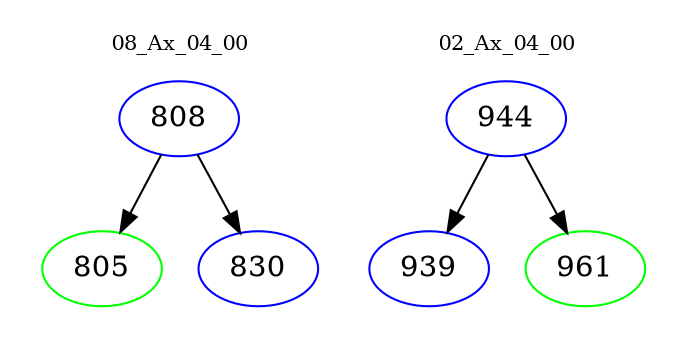 digraph{
subgraph cluster_0 {
color = white
label = "08_Ax_04_00";
fontsize=10;
T0_808 [label="808", color="blue"]
T0_808 -> T0_805 [color="black"]
T0_805 [label="805", color="green"]
T0_808 -> T0_830 [color="black"]
T0_830 [label="830", color="blue"]
}
subgraph cluster_1 {
color = white
label = "02_Ax_04_00";
fontsize=10;
T1_944 [label="944", color="blue"]
T1_944 -> T1_939 [color="black"]
T1_939 [label="939", color="blue"]
T1_944 -> T1_961 [color="black"]
T1_961 [label="961", color="green"]
}
}
